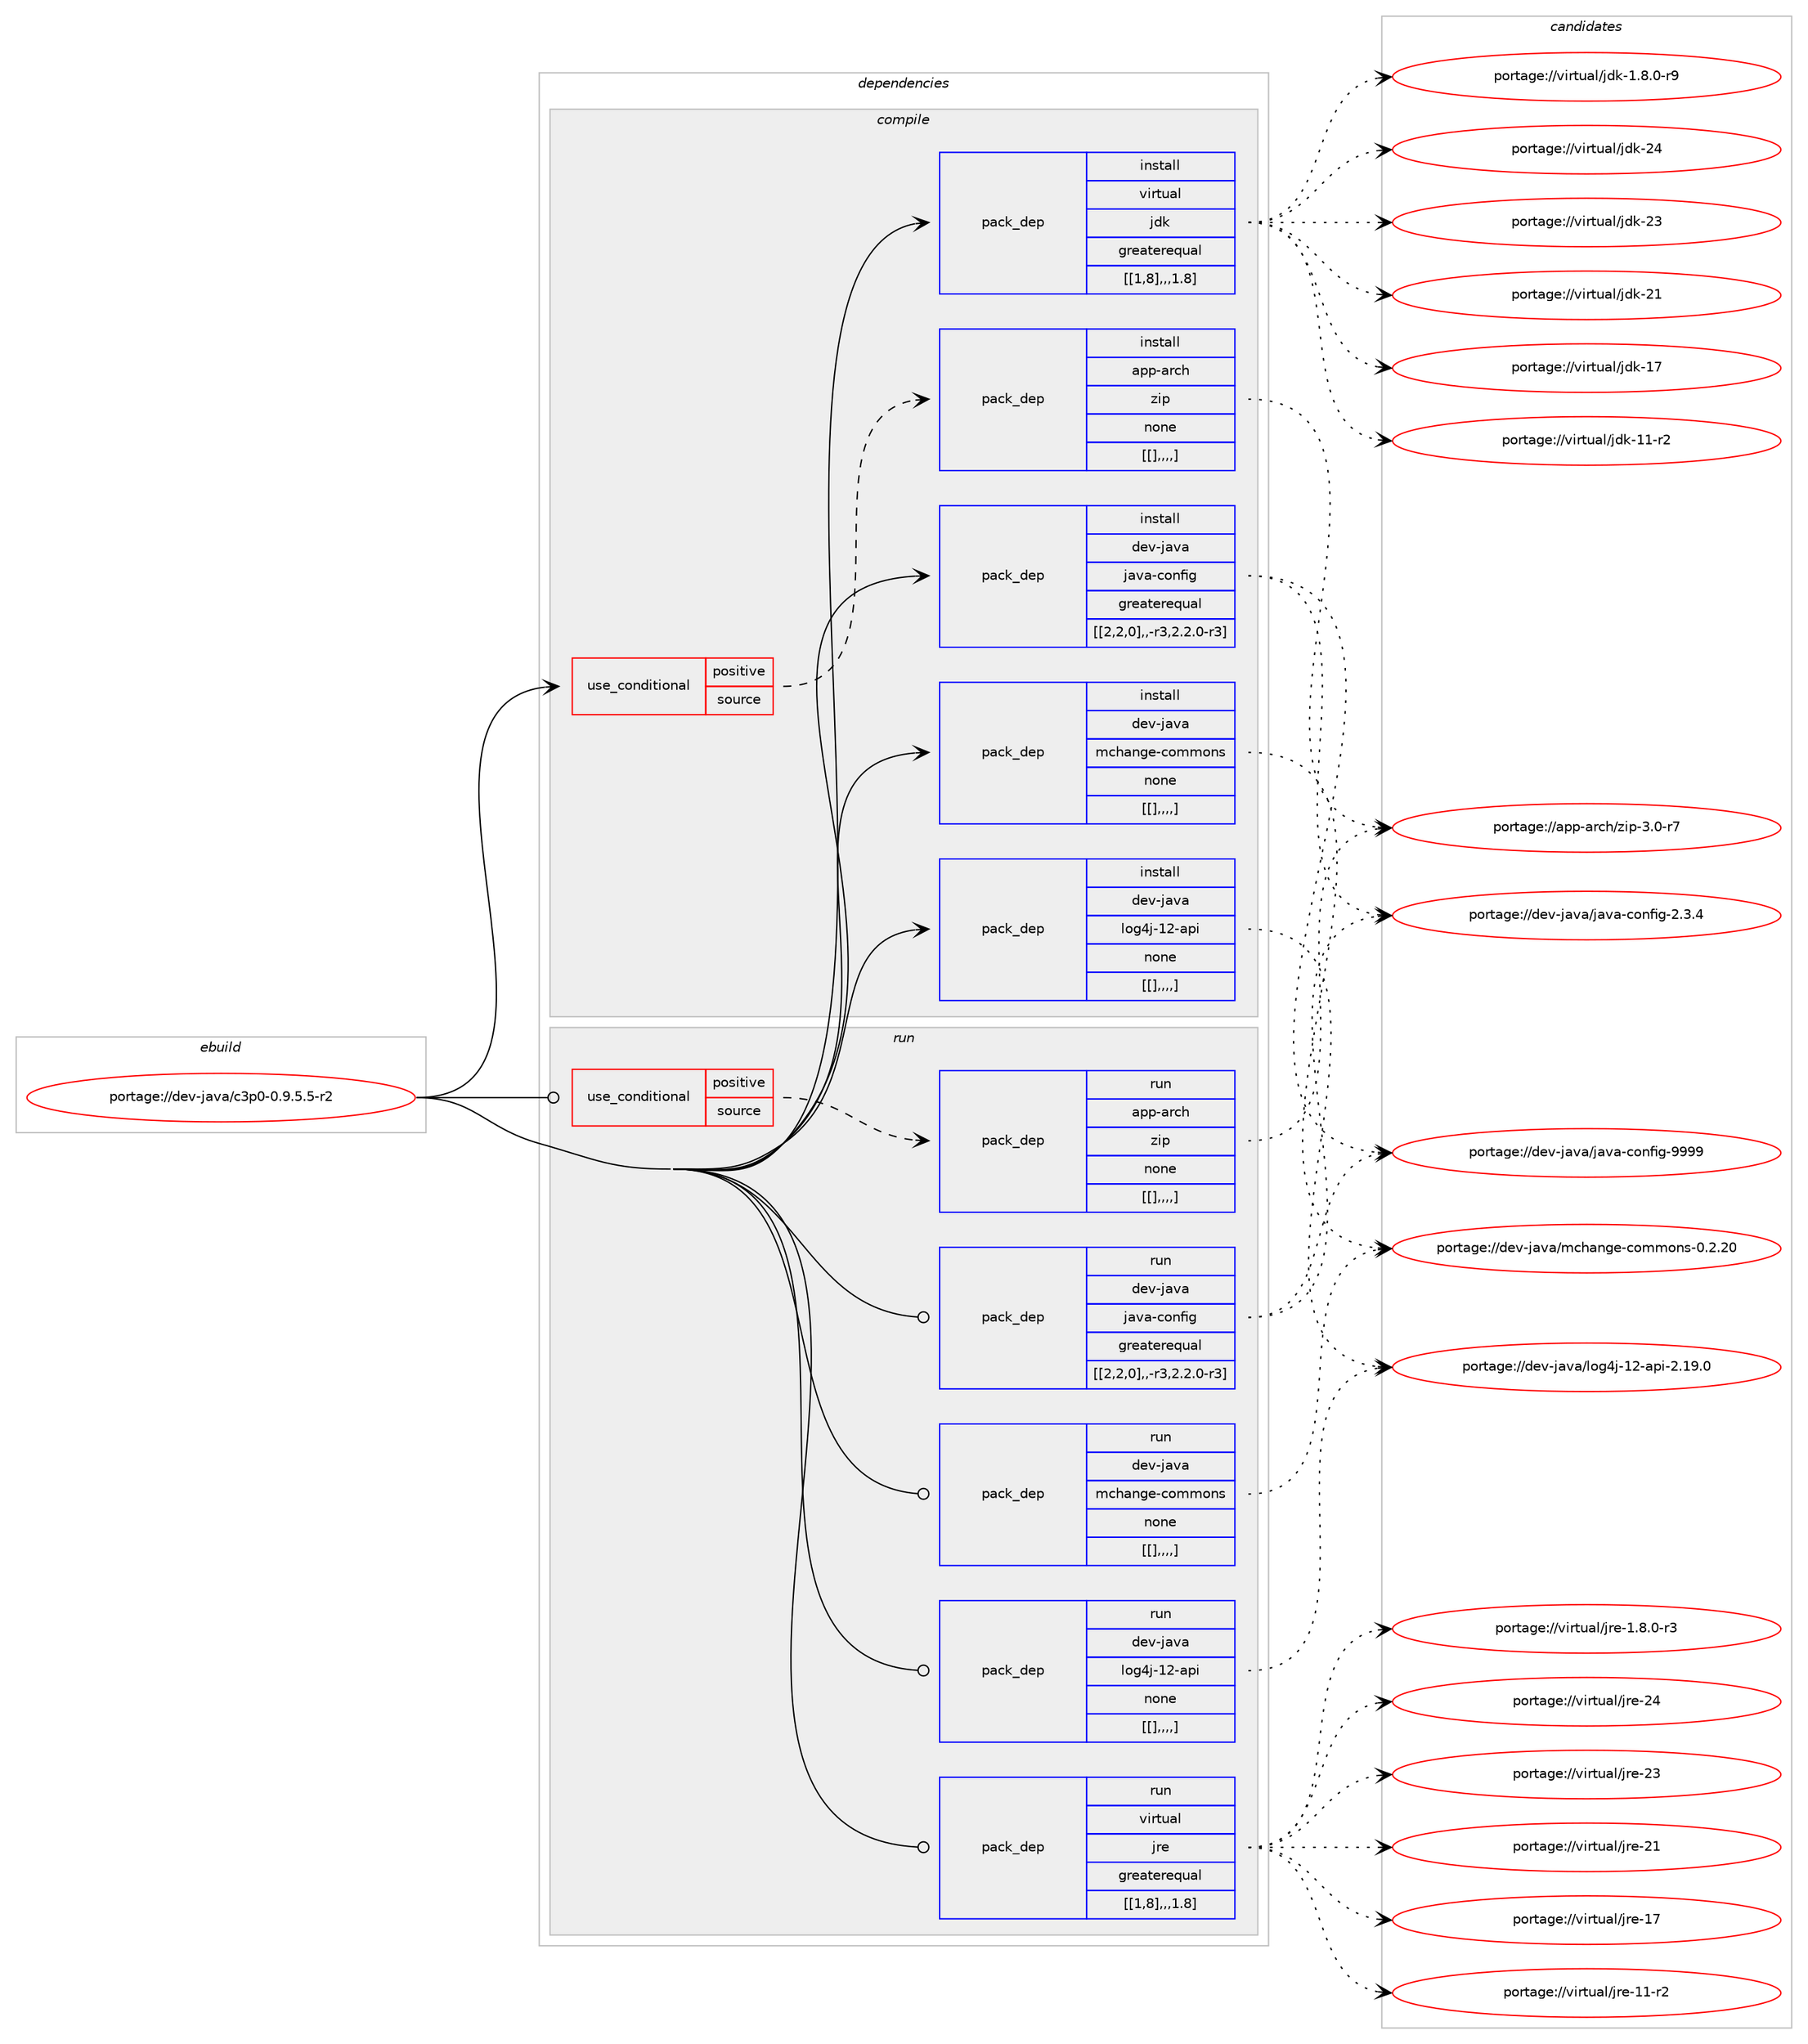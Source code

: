 digraph prolog {

# *************
# Graph options
# *************

newrank=true;
concentrate=true;
compound=true;
graph [rankdir=LR,fontname=Helvetica,fontsize=10,ranksep=1.5];#, ranksep=2.5, nodesep=0.2];
edge  [arrowhead=vee];
node  [fontname=Helvetica,fontsize=10];

# **********
# The ebuild
# **********

subgraph cluster_leftcol {
color=gray;
label=<<i>ebuild</i>>;
id [label="portage://dev-java/c3p0-0.9.5.5-r2", color=red, width=4, href="../dev-java/c3p0-0.9.5.5-r2.svg"];
}

# ****************
# The dependencies
# ****************

subgraph cluster_midcol {
color=gray;
label=<<i>dependencies</i>>;
subgraph cluster_compile {
fillcolor="#eeeeee";
style=filled;
label=<<i>compile</i>>;
subgraph cond23363 {
dependency96954 [label=<<TABLE BORDER="0" CELLBORDER="1" CELLSPACING="0" CELLPADDING="4"><TR><TD ROWSPAN="3" CELLPADDING="10">use_conditional</TD></TR><TR><TD>positive</TD></TR><TR><TD>source</TD></TR></TABLE>>, shape=none, color=red];
subgraph pack72474 {
dependency96973 [label=<<TABLE BORDER="0" CELLBORDER="1" CELLSPACING="0" CELLPADDING="4" WIDTH="220"><TR><TD ROWSPAN="6" CELLPADDING="30">pack_dep</TD></TR><TR><TD WIDTH="110">install</TD></TR><TR><TD>app-arch</TD></TR><TR><TD>zip</TD></TR><TR><TD>none</TD></TR><TR><TD>[[],,,,]</TD></TR></TABLE>>, shape=none, color=blue];
}
dependency96954:e -> dependency96973:w [weight=20,style="dashed",arrowhead="vee"];
}
id:e -> dependency96954:w [weight=20,style="solid",arrowhead="vee"];
subgraph pack72480 {
dependency96998 [label=<<TABLE BORDER="0" CELLBORDER="1" CELLSPACING="0" CELLPADDING="4" WIDTH="220"><TR><TD ROWSPAN="6" CELLPADDING="30">pack_dep</TD></TR><TR><TD WIDTH="110">install</TD></TR><TR><TD>dev-java</TD></TR><TR><TD>java-config</TD></TR><TR><TD>greaterequal</TD></TR><TR><TD>[[2,2,0],,-r3,2.2.0-r3]</TD></TR></TABLE>>, shape=none, color=blue];
}
id:e -> dependency96998:w [weight=20,style="solid",arrowhead="vee"];
subgraph pack72516 {
dependency97064 [label=<<TABLE BORDER="0" CELLBORDER="1" CELLSPACING="0" CELLPADDING="4" WIDTH="220"><TR><TD ROWSPAN="6" CELLPADDING="30">pack_dep</TD></TR><TR><TD WIDTH="110">install</TD></TR><TR><TD>dev-java</TD></TR><TR><TD>log4j-12-api</TD></TR><TR><TD>none</TD></TR><TR><TD>[[],,,,]</TD></TR></TABLE>>, shape=none, color=blue];
}
id:e -> dependency97064:w [weight=20,style="solid",arrowhead="vee"];
subgraph pack72567 {
dependency97084 [label=<<TABLE BORDER="0" CELLBORDER="1" CELLSPACING="0" CELLPADDING="4" WIDTH="220"><TR><TD ROWSPAN="6" CELLPADDING="30">pack_dep</TD></TR><TR><TD WIDTH="110">install</TD></TR><TR><TD>dev-java</TD></TR><TR><TD>mchange-commons</TD></TR><TR><TD>none</TD></TR><TR><TD>[[],,,,]</TD></TR></TABLE>>, shape=none, color=blue];
}
id:e -> dependency97084:w [weight=20,style="solid",arrowhead="vee"];
subgraph pack72569 {
dependency97090 [label=<<TABLE BORDER="0" CELLBORDER="1" CELLSPACING="0" CELLPADDING="4" WIDTH="220"><TR><TD ROWSPAN="6" CELLPADDING="30">pack_dep</TD></TR><TR><TD WIDTH="110">install</TD></TR><TR><TD>virtual</TD></TR><TR><TD>jdk</TD></TR><TR><TD>greaterequal</TD></TR><TR><TD>[[1,8],,,1.8]</TD></TR></TABLE>>, shape=none, color=blue];
}
id:e -> dependency97090:w [weight=20,style="solid",arrowhead="vee"];
}
subgraph cluster_compileandrun {
fillcolor="#eeeeee";
style=filled;
label=<<i>compile and run</i>>;
}
subgraph cluster_run {
fillcolor="#eeeeee";
style=filled;
label=<<i>run</i>>;
subgraph cond23400 {
dependency97114 [label=<<TABLE BORDER="0" CELLBORDER="1" CELLSPACING="0" CELLPADDING="4"><TR><TD ROWSPAN="3" CELLPADDING="10">use_conditional</TD></TR><TR><TD>positive</TD></TR><TR><TD>source</TD></TR></TABLE>>, shape=none, color=red];
subgraph pack72632 {
dependency97160 [label=<<TABLE BORDER="0" CELLBORDER="1" CELLSPACING="0" CELLPADDING="4" WIDTH="220"><TR><TD ROWSPAN="6" CELLPADDING="30">pack_dep</TD></TR><TR><TD WIDTH="110">run</TD></TR><TR><TD>app-arch</TD></TR><TR><TD>zip</TD></TR><TR><TD>none</TD></TR><TR><TD>[[],,,,]</TD></TR></TABLE>>, shape=none, color=blue];
}
dependency97114:e -> dependency97160:w [weight=20,style="dashed",arrowhead="vee"];
}
id:e -> dependency97114:w [weight=20,style="solid",arrowhead="odot"];
subgraph pack72642 {
dependency97184 [label=<<TABLE BORDER="0" CELLBORDER="1" CELLSPACING="0" CELLPADDING="4" WIDTH="220"><TR><TD ROWSPAN="6" CELLPADDING="30">pack_dep</TD></TR><TR><TD WIDTH="110">run</TD></TR><TR><TD>dev-java</TD></TR><TR><TD>java-config</TD></TR><TR><TD>greaterequal</TD></TR><TR><TD>[[2,2,0],,-r3,2.2.0-r3]</TD></TR></TABLE>>, shape=none, color=blue];
}
id:e -> dependency97184:w [weight=20,style="solid",arrowhead="odot"];
subgraph pack72692 {
dependency97271 [label=<<TABLE BORDER="0" CELLBORDER="1" CELLSPACING="0" CELLPADDING="4" WIDTH="220"><TR><TD ROWSPAN="6" CELLPADDING="30">pack_dep</TD></TR><TR><TD WIDTH="110">run</TD></TR><TR><TD>dev-java</TD></TR><TR><TD>log4j-12-api</TD></TR><TR><TD>none</TD></TR><TR><TD>[[],,,,]</TD></TR></TABLE>>, shape=none, color=blue];
}
id:e -> dependency97271:w [weight=20,style="solid",arrowhead="odot"];
subgraph pack72748 {
dependency97301 [label=<<TABLE BORDER="0" CELLBORDER="1" CELLSPACING="0" CELLPADDING="4" WIDTH="220"><TR><TD ROWSPAN="6" CELLPADDING="30">pack_dep</TD></TR><TR><TD WIDTH="110">run</TD></TR><TR><TD>dev-java</TD></TR><TR><TD>mchange-commons</TD></TR><TR><TD>none</TD></TR><TR><TD>[[],,,,]</TD></TR></TABLE>>, shape=none, color=blue];
}
id:e -> dependency97301:w [weight=20,style="solid",arrowhead="odot"];
subgraph pack72776 {
dependency97340 [label=<<TABLE BORDER="0" CELLBORDER="1" CELLSPACING="0" CELLPADDING="4" WIDTH="220"><TR><TD ROWSPAN="6" CELLPADDING="30">pack_dep</TD></TR><TR><TD WIDTH="110">run</TD></TR><TR><TD>virtual</TD></TR><TR><TD>jre</TD></TR><TR><TD>greaterequal</TD></TR><TR><TD>[[1,8],,,1.8]</TD></TR></TABLE>>, shape=none, color=blue];
}
id:e -> dependency97340:w [weight=20,style="solid",arrowhead="odot"];
}
}

# **************
# The candidates
# **************

subgraph cluster_choices {
rank=same;
color=gray;
label=<<i>candidates</i>>;

subgraph choice71807 {
color=black;
nodesep=1;
choice9711211245971149910447122105112455146484511455 [label="portage://app-arch/zip-3.0-r7", color=red, width=4,href="../app-arch/zip-3.0-r7.svg"];
dependency96973:e -> choice9711211245971149910447122105112455146484511455:w [style=dotted,weight="100"];
}
subgraph choice71837 {
color=black;
nodesep=1;
choice10010111845106971189747106971189745991111101021051034557575757 [label="portage://dev-java/java-config-9999", color=red, width=4,href="../dev-java/java-config-9999.svg"];
choice1001011184510697118974710697118974599111110102105103455046514652 [label="portage://dev-java/java-config-2.3.4", color=red, width=4,href="../dev-java/java-config-2.3.4.svg"];
dependency96998:e -> choice10010111845106971189747106971189745991111101021051034557575757:w [style=dotted,weight="100"];
dependency96998:e -> choice1001011184510697118974710697118974599111110102105103455046514652:w [style=dotted,weight="100"];
}
subgraph choice71841 {
color=black;
nodesep=1;
choice1001011184510697118974710811110352106454950459711210545504649574648 [label="portage://dev-java/log4j-12-api-2.19.0", color=red, width=4,href="../dev-java/log4j-12-api-2.19.0.svg"];
dependency97064:e -> choice1001011184510697118974710811110352106454950459711210545504649574648:w [style=dotted,weight="100"];
}
subgraph choice71866 {
color=black;
nodesep=1;
choice100101118451069711897471099910497110103101459911110910911111011545484650465048 [label="portage://dev-java/mchange-commons-0.2.20", color=red, width=4,href="../dev-java/mchange-commons-0.2.20.svg"];
dependency97084:e -> choice100101118451069711897471099910497110103101459911110910911111011545484650465048:w [style=dotted,weight="100"];
}
subgraph choice71872 {
color=black;
nodesep=1;
choice1181051141161179710847106100107455052 [label="portage://virtual/jdk-24", color=red, width=4,href="../virtual/jdk-24.svg"];
choice1181051141161179710847106100107455051 [label="portage://virtual/jdk-23", color=red, width=4,href="../virtual/jdk-23.svg"];
choice1181051141161179710847106100107455049 [label="portage://virtual/jdk-21", color=red, width=4,href="../virtual/jdk-21.svg"];
choice1181051141161179710847106100107454955 [label="portage://virtual/jdk-17", color=red, width=4,href="../virtual/jdk-17.svg"];
choice11810511411611797108471061001074549494511450 [label="portage://virtual/jdk-11-r2", color=red, width=4,href="../virtual/jdk-11-r2.svg"];
choice11810511411611797108471061001074549465646484511457 [label="portage://virtual/jdk-1.8.0-r9", color=red, width=4,href="../virtual/jdk-1.8.0-r9.svg"];
dependency97090:e -> choice1181051141161179710847106100107455052:w [style=dotted,weight="100"];
dependency97090:e -> choice1181051141161179710847106100107455051:w [style=dotted,weight="100"];
dependency97090:e -> choice1181051141161179710847106100107455049:w [style=dotted,weight="100"];
dependency97090:e -> choice1181051141161179710847106100107454955:w [style=dotted,weight="100"];
dependency97090:e -> choice11810511411611797108471061001074549494511450:w [style=dotted,weight="100"];
dependency97090:e -> choice11810511411611797108471061001074549465646484511457:w [style=dotted,weight="100"];
}
subgraph choice71909 {
color=black;
nodesep=1;
choice9711211245971149910447122105112455146484511455 [label="portage://app-arch/zip-3.0-r7", color=red, width=4,href="../app-arch/zip-3.0-r7.svg"];
dependency97160:e -> choice9711211245971149910447122105112455146484511455:w [style=dotted,weight="100"];
}
subgraph choice71911 {
color=black;
nodesep=1;
choice10010111845106971189747106971189745991111101021051034557575757 [label="portage://dev-java/java-config-9999", color=red, width=4,href="../dev-java/java-config-9999.svg"];
choice1001011184510697118974710697118974599111110102105103455046514652 [label="portage://dev-java/java-config-2.3.4", color=red, width=4,href="../dev-java/java-config-2.3.4.svg"];
dependency97184:e -> choice10010111845106971189747106971189745991111101021051034557575757:w [style=dotted,weight="100"];
dependency97184:e -> choice1001011184510697118974710697118974599111110102105103455046514652:w [style=dotted,weight="100"];
}
subgraph choice71916 {
color=black;
nodesep=1;
choice1001011184510697118974710811110352106454950459711210545504649574648 [label="portage://dev-java/log4j-12-api-2.19.0", color=red, width=4,href="../dev-java/log4j-12-api-2.19.0.svg"];
dependency97271:e -> choice1001011184510697118974710811110352106454950459711210545504649574648:w [style=dotted,weight="100"];
}
subgraph choice71918 {
color=black;
nodesep=1;
choice100101118451069711897471099910497110103101459911110910911111011545484650465048 [label="portage://dev-java/mchange-commons-0.2.20", color=red, width=4,href="../dev-java/mchange-commons-0.2.20.svg"];
dependency97301:e -> choice100101118451069711897471099910497110103101459911110910911111011545484650465048:w [style=dotted,weight="100"];
}
subgraph choice71920 {
color=black;
nodesep=1;
choice1181051141161179710847106114101455052 [label="portage://virtual/jre-24", color=red, width=4,href="../virtual/jre-24.svg"];
choice1181051141161179710847106114101455051 [label="portage://virtual/jre-23", color=red, width=4,href="../virtual/jre-23.svg"];
choice1181051141161179710847106114101455049 [label="portage://virtual/jre-21", color=red, width=4,href="../virtual/jre-21.svg"];
choice1181051141161179710847106114101454955 [label="portage://virtual/jre-17", color=red, width=4,href="../virtual/jre-17.svg"];
choice11810511411611797108471061141014549494511450 [label="portage://virtual/jre-11-r2", color=red, width=4,href="../virtual/jre-11-r2.svg"];
choice11810511411611797108471061141014549465646484511451 [label="portage://virtual/jre-1.8.0-r3", color=red, width=4,href="../virtual/jre-1.8.0-r3.svg"];
dependency97340:e -> choice1181051141161179710847106114101455052:w [style=dotted,weight="100"];
dependency97340:e -> choice1181051141161179710847106114101455051:w [style=dotted,weight="100"];
dependency97340:e -> choice1181051141161179710847106114101455049:w [style=dotted,weight="100"];
dependency97340:e -> choice1181051141161179710847106114101454955:w [style=dotted,weight="100"];
dependency97340:e -> choice11810511411611797108471061141014549494511450:w [style=dotted,weight="100"];
dependency97340:e -> choice11810511411611797108471061141014549465646484511451:w [style=dotted,weight="100"];
}
}

}

